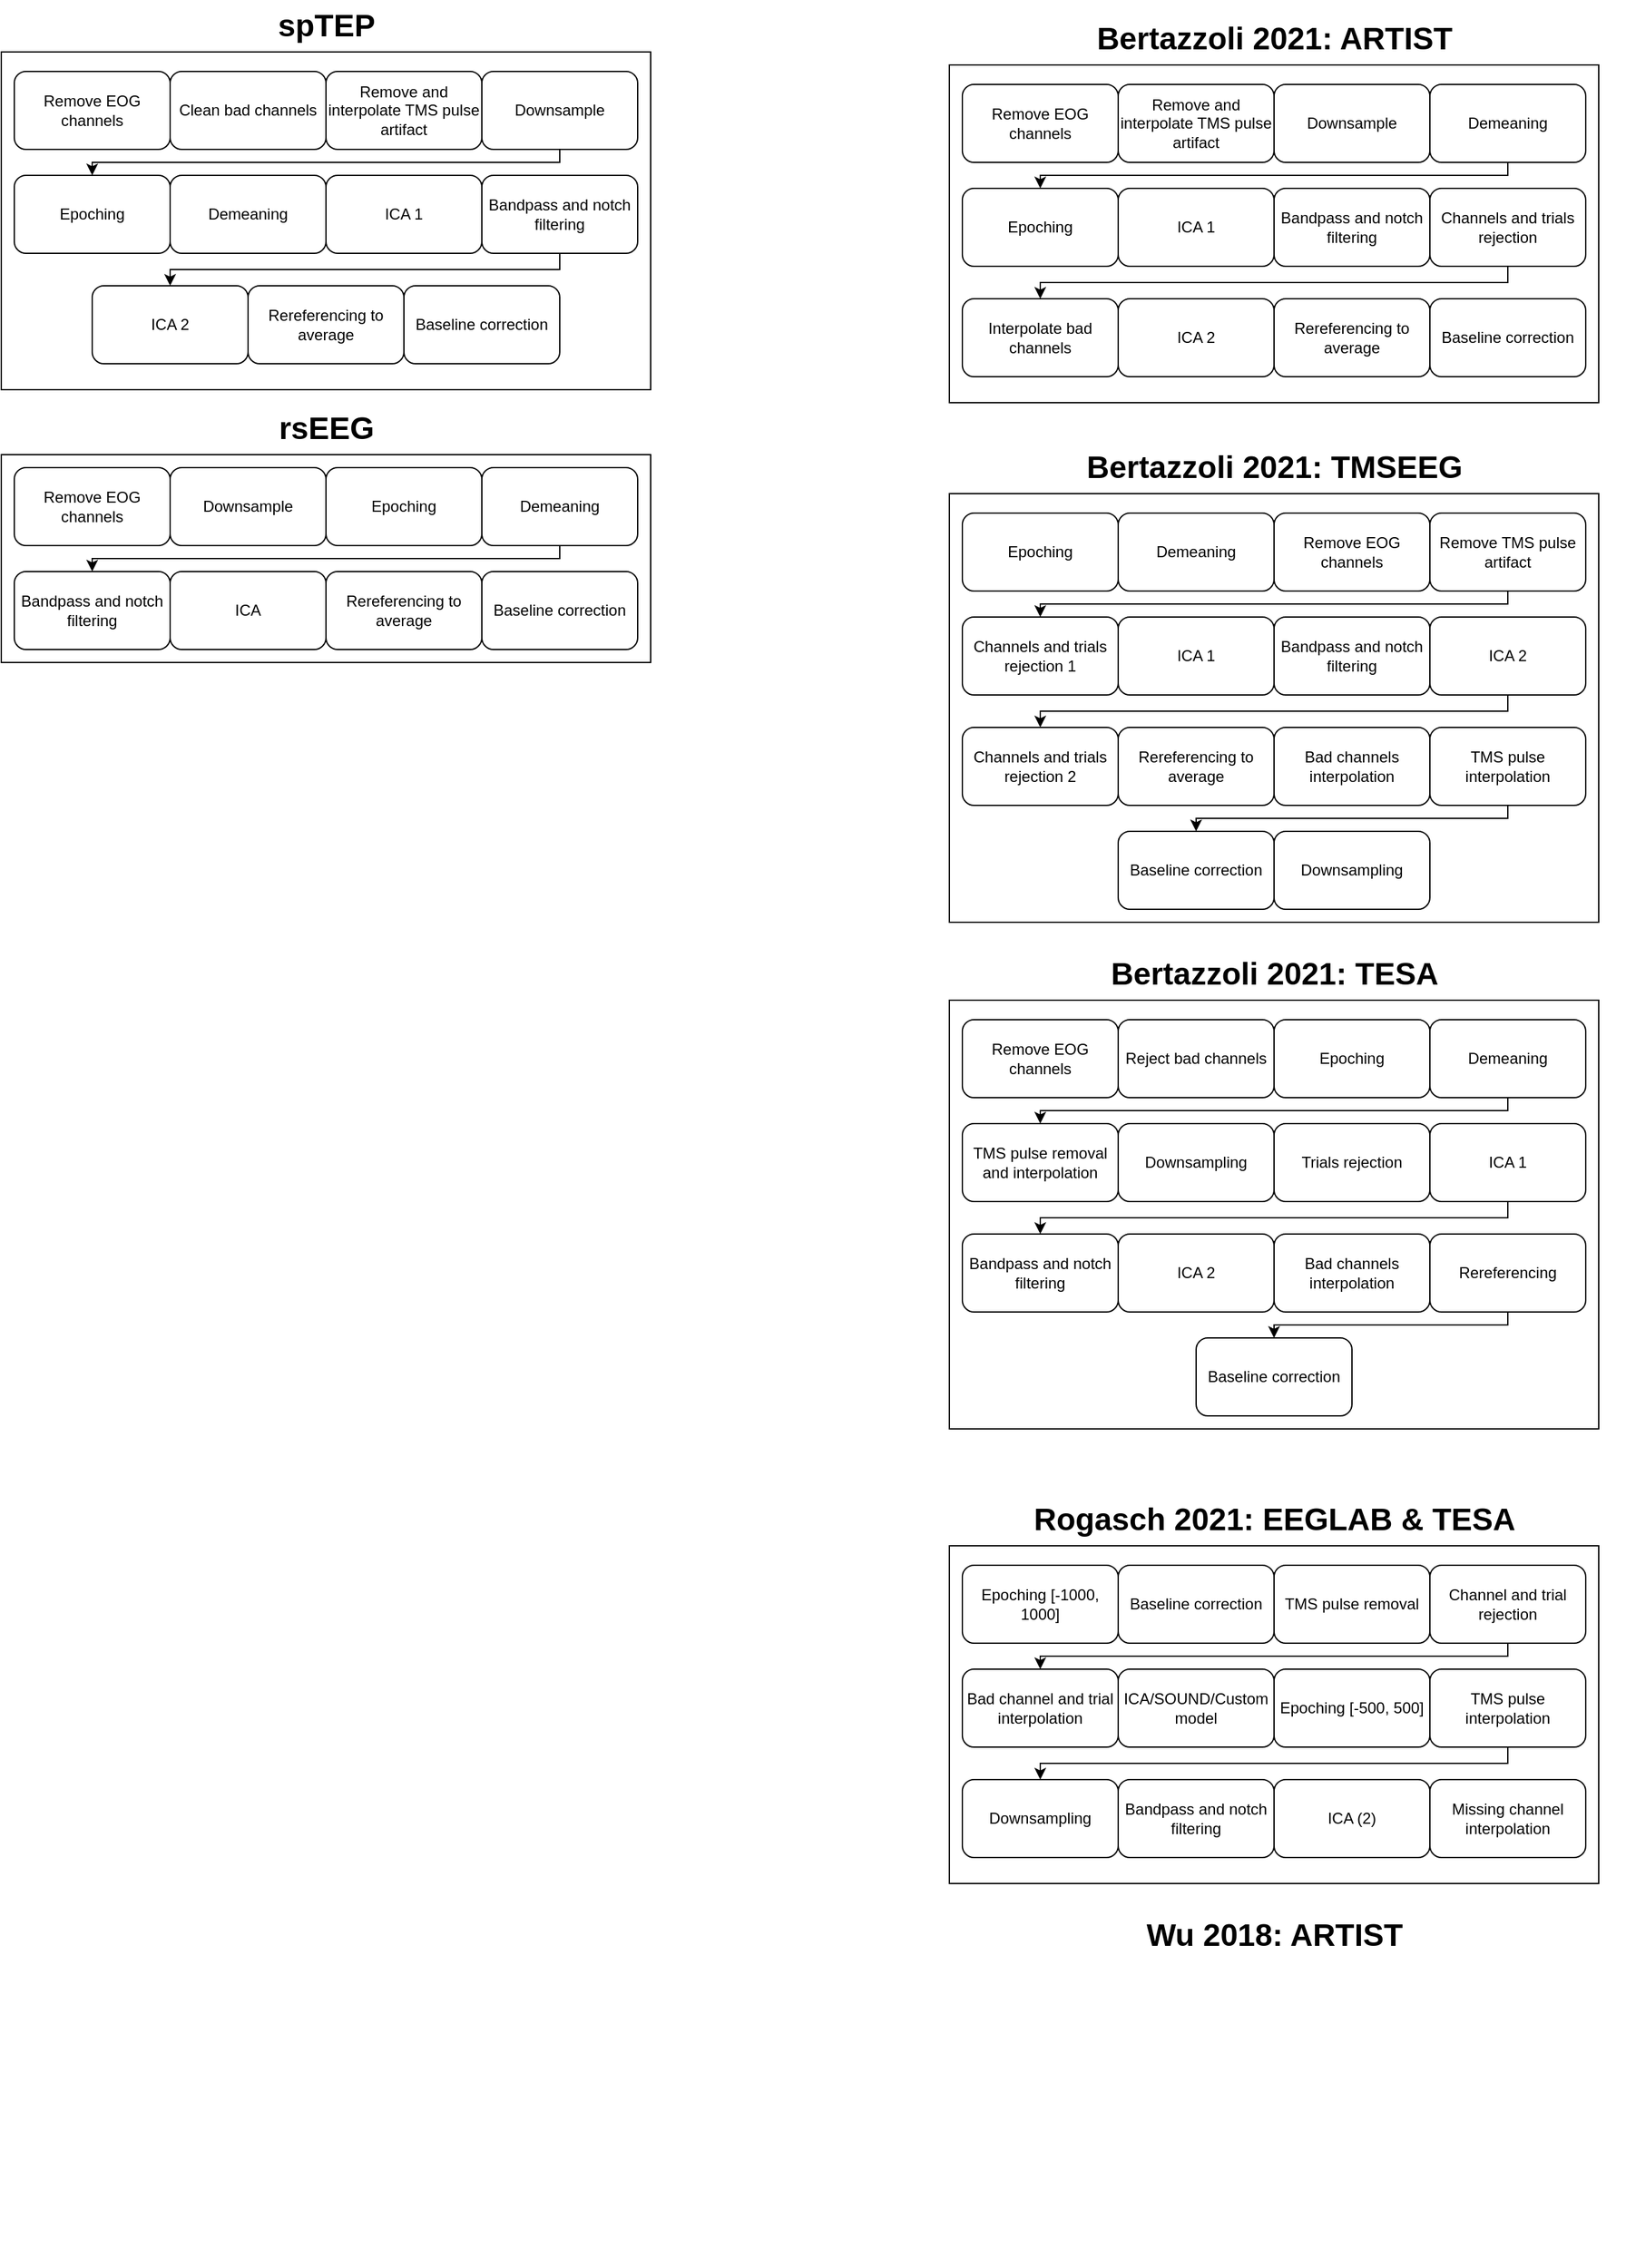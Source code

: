 <mxfile>
    <diagram id="hmq1qn199aB19YA_l78g" name="Page-1">
        <mxGraphModel dx="861" dy="873" grid="1" gridSize="10" guides="1" tooltips="1" connect="1" arrows="1" fold="1" page="1" pageScale="1" pageWidth="850" pageHeight="1100" math="0" shadow="0">
            <root>
                <mxCell id="0"/>
                <mxCell id="1" parent="0"/>
                <mxCell id="2" value="" style="rounded=0;whiteSpace=wrap;html=1;" parent="1" vertex="1">
                    <mxGeometry x="240" y="80" width="500" height="260" as="geometry"/>
                </mxCell>
                <mxCell id="3" value="Remove EOG channels" style="rounded=1;whiteSpace=wrap;html=1;" parent="1" vertex="1">
                    <mxGeometry x="250" y="95" width="120" height="60" as="geometry"/>
                </mxCell>
                <mxCell id="4" value="Clean bad channels" style="rounded=1;whiteSpace=wrap;html=1;" parent="1" vertex="1">
                    <mxGeometry x="370" y="95" width="120" height="60" as="geometry"/>
                </mxCell>
                <mxCell id="5" value="Remove and interpolate TMS pulse artifact" style="rounded=1;whiteSpace=wrap;html=1;" parent="1" vertex="1">
                    <mxGeometry x="490" y="95" width="120" height="60" as="geometry"/>
                </mxCell>
                <mxCell id="15" style="edgeStyle=orthogonalEdgeStyle;html=1;exitX=0.5;exitY=1;exitDx=0;exitDy=0;entryX=0.5;entryY=0;entryDx=0;entryDy=0;rounded=0;" parent="1" source="6" target="7" edge="1">
                    <mxGeometry relative="1" as="geometry"/>
                </mxCell>
                <mxCell id="6" value="Downsample" style="rounded=1;whiteSpace=wrap;html=1;" parent="1" vertex="1">
                    <mxGeometry x="610" y="95" width="120" height="60" as="geometry"/>
                </mxCell>
                <mxCell id="7" value="Epoching" style="rounded=1;whiteSpace=wrap;html=1;" parent="1" vertex="1">
                    <mxGeometry x="250" y="175" width="120" height="60" as="geometry"/>
                </mxCell>
                <mxCell id="8" value="Demeaning" style="rounded=1;whiteSpace=wrap;html=1;" parent="1" vertex="1">
                    <mxGeometry x="370" y="175" width="120" height="60" as="geometry"/>
                </mxCell>
                <mxCell id="9" value="ICA 1" style="rounded=1;whiteSpace=wrap;html=1;" parent="1" vertex="1">
                    <mxGeometry x="490" y="175" width="120" height="60" as="geometry"/>
                </mxCell>
                <mxCell id="16" style="edgeStyle=orthogonalEdgeStyle;rounded=0;html=1;exitX=0.5;exitY=1;exitDx=0;exitDy=0;entryX=0.5;entryY=0;entryDx=0;entryDy=0;" parent="1" source="10" target="11" edge="1">
                    <mxGeometry relative="1" as="geometry"/>
                </mxCell>
                <mxCell id="10" value="Bandpass and notch filtering" style="rounded=1;whiteSpace=wrap;html=1;" parent="1" vertex="1">
                    <mxGeometry x="610" y="175" width="120" height="60" as="geometry"/>
                </mxCell>
                <mxCell id="11" value="ICA 2" style="rounded=1;whiteSpace=wrap;html=1;" parent="1" vertex="1">
                    <mxGeometry x="310" y="260" width="120" height="60" as="geometry"/>
                </mxCell>
                <mxCell id="12" value="Rereferencing to average" style="rounded=1;whiteSpace=wrap;html=1;" parent="1" vertex="1">
                    <mxGeometry x="430" y="260" width="120" height="60" as="geometry"/>
                </mxCell>
                <mxCell id="13" value="Baseline correction" style="rounded=1;whiteSpace=wrap;html=1;" parent="1" vertex="1">
                    <mxGeometry x="550" y="260" width="120" height="60" as="geometry"/>
                </mxCell>
                <mxCell id="14" value="spTEP" style="text;strokeColor=none;fillColor=none;html=1;fontSize=24;fontStyle=1;verticalAlign=middle;align=center;" parent="1" vertex="1">
                    <mxGeometry x="440" y="40" width="100" height="40" as="geometry"/>
                </mxCell>
                <mxCell id="17" value="" style="rounded=0;whiteSpace=wrap;html=1;" parent="1" vertex="1">
                    <mxGeometry x="240" y="390" width="500" height="160" as="geometry"/>
                </mxCell>
                <mxCell id="18" value="Remove EOG channels" style="rounded=1;whiteSpace=wrap;html=1;" parent="1" vertex="1">
                    <mxGeometry x="250" y="400" width="120" height="60" as="geometry"/>
                </mxCell>
                <mxCell id="19" value="Downsample" style="rounded=1;whiteSpace=wrap;html=1;" parent="1" vertex="1">
                    <mxGeometry x="370" y="400" width="120" height="60" as="geometry"/>
                </mxCell>
                <mxCell id="20" value="Epoching" style="rounded=1;whiteSpace=wrap;html=1;" parent="1" vertex="1">
                    <mxGeometry x="490" y="400" width="120" height="60" as="geometry"/>
                </mxCell>
                <mxCell id="27" style="edgeStyle=orthogonalEdgeStyle;rounded=0;html=1;exitX=0.5;exitY=1;exitDx=0;exitDy=0;entryX=0.5;entryY=0;entryDx=0;entryDy=0;" parent="1" source="21" target="23" edge="1">
                    <mxGeometry relative="1" as="geometry"/>
                </mxCell>
                <mxCell id="21" value="Demeaning" style="rounded=1;whiteSpace=wrap;html=1;" parent="1" vertex="1">
                    <mxGeometry x="610" y="400" width="120" height="60" as="geometry"/>
                </mxCell>
                <mxCell id="22" value="ICA" style="rounded=1;whiteSpace=wrap;html=1;" parent="1" vertex="1">
                    <mxGeometry x="370" y="480" width="120" height="60" as="geometry"/>
                </mxCell>
                <mxCell id="23" value="Bandpass and notch filtering" style="rounded=1;whiteSpace=wrap;html=1;" parent="1" vertex="1">
                    <mxGeometry x="250" y="480" width="120" height="60" as="geometry"/>
                </mxCell>
                <mxCell id="24" value="Rereferencing to average" style="rounded=1;whiteSpace=wrap;html=1;" parent="1" vertex="1">
                    <mxGeometry x="490" y="480" width="120" height="60" as="geometry"/>
                </mxCell>
                <mxCell id="25" value="Baseline correction" style="rounded=1;whiteSpace=wrap;html=1;" parent="1" vertex="1">
                    <mxGeometry x="610" y="480" width="120" height="60" as="geometry"/>
                </mxCell>
                <mxCell id="30" value="rsEEG" style="text;strokeColor=none;fillColor=none;html=1;fontSize=24;fontStyle=1;verticalAlign=middle;align=center;" parent="1" vertex="1">
                    <mxGeometry x="440" y="350" width="100" height="40" as="geometry"/>
                </mxCell>
                <mxCell id="31" value="" style="rounded=0;whiteSpace=wrap;html=1;" vertex="1" parent="1">
                    <mxGeometry x="970" y="90" width="500" height="260" as="geometry"/>
                </mxCell>
                <mxCell id="32" value="Remove EOG channels" style="rounded=1;whiteSpace=wrap;html=1;" vertex="1" parent="1">
                    <mxGeometry x="980" y="105" width="120" height="60" as="geometry"/>
                </mxCell>
                <mxCell id="33" value="Interpolate bad channels" style="rounded=1;whiteSpace=wrap;html=1;" vertex="1" parent="1">
                    <mxGeometry x="980" y="270" width="120" height="60" as="geometry"/>
                </mxCell>
                <mxCell id="34" value="Remove and interpolate TMS pulse artifact" style="rounded=1;whiteSpace=wrap;html=1;" vertex="1" parent="1">
                    <mxGeometry x="1100" y="105" width="120" height="60" as="geometry"/>
                </mxCell>
                <mxCell id="36" value="Downsample" style="rounded=1;whiteSpace=wrap;html=1;" vertex="1" parent="1">
                    <mxGeometry x="1220" y="105" width="120" height="60" as="geometry"/>
                </mxCell>
                <mxCell id="37" value="Epoching" style="rounded=1;whiteSpace=wrap;html=1;" vertex="1" parent="1">
                    <mxGeometry x="980" y="185" width="120" height="60" as="geometry"/>
                </mxCell>
                <mxCell id="76" style="edgeStyle=orthogonalEdgeStyle;html=1;exitX=0.5;exitY=1;exitDx=0;exitDy=0;entryX=0.5;entryY=0;entryDx=0;entryDy=0;rounded=0;" edge="1" parent="1" source="38" target="37">
                    <mxGeometry relative="1" as="geometry"/>
                </mxCell>
                <mxCell id="38" value="Demeaning" style="rounded=1;whiteSpace=wrap;html=1;" vertex="1" parent="1">
                    <mxGeometry x="1340" y="105" width="120" height="60" as="geometry"/>
                </mxCell>
                <mxCell id="39" value="ICA 1" style="rounded=1;whiteSpace=wrap;html=1;" vertex="1" parent="1">
                    <mxGeometry x="1100" y="185" width="120" height="60" as="geometry"/>
                </mxCell>
                <mxCell id="41" value="Bandpass and notch filtering" style="rounded=1;whiteSpace=wrap;html=1;" vertex="1" parent="1">
                    <mxGeometry x="1220" y="185" width="120" height="60" as="geometry"/>
                </mxCell>
                <mxCell id="42" value="ICA 2" style="rounded=1;whiteSpace=wrap;html=1;" vertex="1" parent="1">
                    <mxGeometry x="1100" y="270" width="120" height="60" as="geometry"/>
                </mxCell>
                <mxCell id="43" value="Rereferencing to average" style="rounded=1;whiteSpace=wrap;html=1;" vertex="1" parent="1">
                    <mxGeometry x="1220" y="270" width="120" height="60" as="geometry"/>
                </mxCell>
                <mxCell id="44" value="Baseline correction" style="rounded=1;whiteSpace=wrap;html=1;" vertex="1" parent="1">
                    <mxGeometry x="1340" y="270" width="120" height="60" as="geometry"/>
                </mxCell>
                <mxCell id="45" value="Bertazzoli 2021: ARTIST" style="text;strokeColor=none;fillColor=none;html=1;fontSize=24;fontStyle=1;verticalAlign=middle;align=center;" vertex="1" parent="1">
                    <mxGeometry x="1170" y="50" width="100" height="40" as="geometry"/>
                </mxCell>
                <mxCell id="46" value="" style="rounded=0;whiteSpace=wrap;html=1;" vertex="1" parent="1">
                    <mxGeometry x="970" y="420" width="500" height="330" as="geometry"/>
                </mxCell>
                <mxCell id="47" value="Epoching" style="rounded=1;whiteSpace=wrap;html=1;" vertex="1" parent="1">
                    <mxGeometry x="980" y="435" width="120" height="60" as="geometry"/>
                </mxCell>
                <mxCell id="48" value="Demeaning" style="rounded=1;whiteSpace=wrap;html=1;" vertex="1" parent="1">
                    <mxGeometry x="1100" y="435" width="120" height="60" as="geometry"/>
                </mxCell>
                <mxCell id="49" value="Remove EOG channels" style="rounded=1;whiteSpace=wrap;html=1;" vertex="1" parent="1">
                    <mxGeometry x="1220" y="435" width="120" height="60" as="geometry"/>
                </mxCell>
                <mxCell id="50" style="edgeStyle=orthogonalEdgeStyle;html=1;exitX=0.5;exitY=1;exitDx=0;exitDy=0;entryX=0.5;entryY=0;entryDx=0;entryDy=0;rounded=0;" edge="1" parent="1" source="51" target="52">
                    <mxGeometry relative="1" as="geometry"/>
                </mxCell>
                <mxCell id="51" value="Remove TMS pulse artifact" style="rounded=1;whiteSpace=wrap;html=1;" vertex="1" parent="1">
                    <mxGeometry x="1340" y="435" width="120" height="60" as="geometry"/>
                </mxCell>
                <mxCell id="52" value="Channels and trials rejection 1" style="rounded=1;whiteSpace=wrap;html=1;" vertex="1" parent="1">
                    <mxGeometry x="980" y="515" width="120" height="60" as="geometry"/>
                </mxCell>
                <mxCell id="53" value="ICA 1" style="rounded=1;whiteSpace=wrap;html=1;" vertex="1" parent="1">
                    <mxGeometry x="1100" y="515" width="120" height="60" as="geometry"/>
                </mxCell>
                <mxCell id="54" value="Bandpass and notch filtering" style="rounded=1;whiteSpace=wrap;html=1;" vertex="1" parent="1">
                    <mxGeometry x="1220" y="515" width="120" height="60" as="geometry"/>
                </mxCell>
                <mxCell id="55" style="edgeStyle=orthogonalEdgeStyle;rounded=0;html=1;exitX=0.5;exitY=1;exitDx=0;exitDy=0;entryX=0.5;entryY=0;entryDx=0;entryDy=0;" edge="1" parent="1" source="56" target="58">
                    <mxGeometry relative="1" as="geometry">
                        <mxPoint x="1040" y="600" as="targetPoint"/>
                    </mxGeometry>
                </mxCell>
                <mxCell id="56" value="ICA 2" style="rounded=1;whiteSpace=wrap;html=1;" vertex="1" parent="1">
                    <mxGeometry x="1340" y="515" width="120" height="60" as="geometry"/>
                </mxCell>
                <mxCell id="58" value="Channels and trials rejection 2" style="rounded=1;whiteSpace=wrap;html=1;" vertex="1" parent="1">
                    <mxGeometry x="980" y="600" width="120" height="60" as="geometry"/>
                </mxCell>
                <mxCell id="59" value="Rereferencing to average" style="rounded=1;whiteSpace=wrap;html=1;" vertex="1" parent="1">
                    <mxGeometry x="1100" y="600" width="120" height="60" as="geometry"/>
                </mxCell>
                <mxCell id="60" value="Bertazzoli 2021: TMSEEG&lt;span style=&quot;color: rgba(0, 0, 0, 0); font-family: monospace; font-size: 0px; font-weight: 400; text-align: start;&quot;&gt;%3CmxGraphModel%3E%3Croot%3E%3CmxCell%20id%3D%220%22%2F%3E%3CmxCell%20id%3D%221%22%20parent%3D%220%22%2F%3E%3CmxCell%20id%3D%222%22%20value%3D%22%22%20style%3D%22rounded%3D0%3BwhiteSpace%3Dwrap%3Bhtml%3D1%3B%22%20vertex%3D%221%22%20parent%3D%221%22%3E%3CmxGeometry%20x%3D%22240%22%20y%3D%22690%22%20width%3D%22500%22%20height%3D%22260%22%20as%3D%22geometry%22%2F%3E%3C%2FmxCell%3E%3CmxCell%20id%3D%223%22%20value%3D%22Remove%20EOG%20channels%22%20style%3D%22rounded%3D1%3BwhiteSpace%3Dwrap%3Bhtml%3D1%3B%22%20vertex%3D%221%22%20parent%3D%221%22%3E%3CmxGeometry%20x%3D%22250%22%20y%3D%22705%22%20width%3D%22120%22%20height%3D%2260%22%20as%3D%22geometry%22%2F%3E%3C%2FmxCell%3E%3CmxCell%20id%3D%224%22%20value%3D%22Clean%20bad%20channels%22%20style%3D%22rounded%3D1%3BwhiteSpace%3Dwrap%3Bhtml%3D1%3B%22%20vertex%3D%221%22%20parent%3D%221%22%3E%3CmxGeometry%20x%3D%22370%22%20y%3D%22705%22%20width%3D%22120%22%20height%3D%2260%22%20as%3D%22geometry%22%2F%3E%3C%2FmxCell%3E%3CmxCell%20id%3D%225%22%20value%3D%22Remove%20and%20interpolate%20TMS%20pulse%20artifact%22%20style%3D%22rounded%3D1%3BwhiteSpace%3Dwrap%3Bhtml%3D1%3B%22%20vertex%3D%221%22%20parent%3D%221%22%3E%3CmxGeometry%20x%3D%22490%22%20y%3D%22705%22%20width%3D%22120%22%20height%3D%2260%22%20as%3D%22geometry%22%2F%3E%3C%2FmxCell%3E%3CmxCell%20id%3D%226%22%20style%3D%22edgeStyle%3DorthogonalEdgeStyle%3Bhtml%3D1%3BexitX%3D0.5%3BexitY%3D1%3BexitDx%3D0%3BexitDy%3D0%3BentryX%3D0.5%3BentryY%3D0%3BentryDx%3D0%3BentryDy%3D0%3Brounded%3D0%3B%22%20edge%3D%221%22%20source%3D%227%22%20target%3D%228%22%20parent%3D%221%22%3E%3CmxGeometry%20relative%3D%221%22%20as%3D%22geometry%22%2F%3E%3C%2FmxCell%3E%3CmxCell%20id%3D%227%22%20value%3D%22Downsample%22%20style%3D%22rounded%3D1%3BwhiteSpace%3Dwrap%3Bhtml%3D1%3B%22%20vertex%3D%221%22%20parent%3D%221%22%3E%3CmxGeometry%20x%3D%22610%22%20y%3D%22705%22%20width%3D%22120%22%20height%3D%2260%22%20as%3D%22geometry%22%2F%3E%3C%2FmxCell%3E%3CmxCell%20id%3D%228%22%20value%3D%22Epoching%22%20style%3D%22rounded%3D1%3BwhiteSpace%3Dwrap%3Bhtml%3D1%3B%22%20vertex%3D%221%22%20parent%3D%221%22%3E%3CmxGeometry%20x%3D%22250%22%20y%3D%22785%22%20width%3D%22120%22%20height%3D%2260%22%20as%3D%22geometry%22%2F%3E%3C%2FmxCell%3E%3CmxCell%20id%3D%229%22%20value%3D%22Demeaning%22%20style%3D%22rounded%3D1%3BwhiteSpace%3Dwrap%3Bhtml%3D1%3B%22%20vertex%3D%221%22%20parent%3D%221%22%3E%3CmxGeometry%20x%3D%22370%22%20y%3D%22785%22%20width%3D%22120%22%20height%3D%2260%22%20as%3D%22geometry%22%2F%3E%3C%2FmxCell%3E%3CmxCell%20id%3D%2210%22%20value%3D%22ICA%201%22%20style%3D%22rounded%3D1%3BwhiteSpace%3Dwrap%3Bhtml%3D1%3B%22%20vertex%3D%221%22%20parent%3D%221%22%3E%3CmxGeometry%20x%3D%22490%22%20y%3D%22785%22%20width%3D%22120%22%20height%3D%2260%22%20as%3D%22geometry%22%2F%3E%3C%2FmxCell%3E%3CmxCell%20id%3D%2211%22%20style%3D%22edgeStyle%3DorthogonalEdgeStyle%3Brounded%3D0%3Bhtml%3D1%3BexitX%3D0.5%3BexitY%3D1%3BexitDx%3D0%3BexitDy%3D0%3BentryX%3D0.5%3BentryY%3D0%3BentryDx%3D0%3BentryDy%3D0%3B%22%20edge%3D%221%22%20source%3D%2212%22%20target%3D%2213%22%20parent%3D%221%22%3E%3CmxGeometry%20relative%3D%221%22%20as%3D%22geometry%22%2F%3E%3C%2FmxCell%3E%3CmxCell%20id%3D%2212%22%20value%3D%22Bandpass%20and%20notch%20filtering%22%20style%3D%22rounded%3D1%3BwhiteSpace%3Dwrap%3Bhtml%3D1%3B%22%20vertex%3D%221%22%20parent%3D%221%22%3E%3CmxGeometry%20x%3D%22610%22%20y%3D%22785%22%20width%3D%22120%22%20height%3D%2260%22%20as%3D%22geometry%22%2F%3E%3C%2FmxCell%3E%3CmxCell%20id%3D%2213%22%20value%3D%22ICA%202%22%20style%3D%22rounded%3D1%3BwhiteSpace%3Dwrap%3Bhtml%3D1%3B%22%20vertex%3D%221%22%20parent%3D%221%22%3E%3CmxGeometry%20x%3D%22310%22%20y%3D%22870%22%20width%3D%22120%22%20height%3D%2260%22%20as%3D%22geometry%22%2F%3E%3C%2FmxCell%3E%3CmxCell%20id%3D%2214%22%20value%3D%22Rereferencing%20to%20average%22%20style%3D%22rounded%3D1%3BwhiteSpace%3Dwrap%3Bhtml%3D1%3B%22%20vertex%3D%221%22%20parent%3D%221%22%3E%3CmxGeometry%20x%3D%22430%22%20y%3D%22870%22%20width%3D%22120%22%20height%3D%2260%22%20as%3D%22geometry%22%2F%3E%3C%2FmxCell%3E%3CmxCell%20id%3D%2215%22%20value%3D%22Baseline%20correction%22%20style%3D%22rounded%3D1%3BwhiteSpace%3Dwrap%3Bhtml%3D1%3B%22%20vertex%3D%221%22%20parent%3D%221%22%3E%3CmxGeometry%20x%3D%22550%22%20y%3D%22870%22%20width%3D%22120%22%20height%3D%2260%22%20as%3D%22geometry%22%2F%3E%3C%2FmxCell%3E%3CmxCell%20id%3D%2216%22%20value%3D%22Bertazzoli%202021%3A%20ARTIST%22%20style%3D%22text%3BstrokeColor%3Dnone%3BfillColor%3Dnone%3Bhtml%3D1%3BfontSize%3D24%3BfontStyle%3D1%3BverticalAlign%3Dmiddle%3Balign%3Dcenter%3B%22%20vertex%3D%221%22%20parent%3D%221%22%3E%3CmxGeometry%20x%3D%22440%22%20y%3D%22650%22%20width%3D%22100%22%20height%3D%2240%22%20as%3D%22geometry%22%2F%3E%3C%2FmxCell%3E%3C%2Froot%3E%3C%2FmxGraphModel%3E&lt;/span&gt;&lt;span style=&quot;color: rgba(0, 0, 0, 0); font-family: monospace; font-size: 0px; font-weight: 400; text-align: start;&quot;&gt;%3CmxGraphModel%3E%3Croot%3E%3CmxCell%20id%3D%220%22%2F%3E%3CmxCell%20id%3D%221%22%20parent%3D%220%22%2F%3E%3CmxCell%20id%3D%222%22%20value%3D%22%22%20style%3D%22rounded%3D0%3BwhiteSpace%3Dwrap%3Bhtml%3D1%3B%22%20vertex%3D%221%22%20parent%3D%221%22%3E%3CmxGeometry%20x%3D%22240%22%20y%3D%22690%22%20width%3D%22500%22%20height%3D%22260%22%20as%3D%22geometry%22%2F%3E%3C%2FmxCell%3E%3CmxCell%20id%3D%223%22%20value%3D%22Remove%20EOG%20channels%22%20style%3D%22rounded%3D1%3BwhiteSpace%3Dwrap%3Bhtml%3D1%3B%22%20vertex%3D%221%22%20parent%3D%221%22%3E%3CmxGeometry%20x%3D%22250%22%20y%3D%22705%22%20width%3D%22120%22%20height%3D%2260%22%20as%3D%22geometry%22%2F%3E%3C%2FmxCell%3E%3CmxCell%20id%3D%224%22%20value%3D%22Clean%20bad%20channels%22%20style%3D%22rounded%3D1%3BwhiteSpace%3Dwrap%3Bhtml%3D1%3B%22%20vertex%3D%221%22%20parent%3D%221%22%3E%3CmxGeometry%20x%3D%22370%22%20y%3D%22705%22%20width%3D%22120%22%20height%3D%2260%22%20as%3D%22geometry%22%2F%3E%3C%2FmxCell%3E%3CmxCell%20id%3D%225%22%20value%3D%22Remove%20and%20interpolate%20TMS%20pulse%20artifact%22%20style%3D%22rounded%3D1%3BwhiteSpace%3Dwrap%3Bhtml%3D1%3B%22%20vertex%3D%221%22%20parent%3D%221%22%3E%3CmxGeometry%20x%3D%22490%22%20y%3D%22705%22%20width%3D%22120%22%20height%3D%2260%22%20as%3D%22geometry%22%2F%3E%3C%2FmxCell%3E%3CmxCell%20id%3D%226%22%20style%3D%22edgeStyle%3DorthogonalEdgeStyle%3Bhtml%3D1%3BexitX%3D0.5%3BexitY%3D1%3BexitDx%3D0%3BexitDy%3D0%3BentryX%3D0.5%3BentryY%3D0%3BentryDx%3D0%3BentryDy%3D0%3Brounded%3D0%3B%22%20edge%3D%221%22%20source%3D%227%22%20target%3D%228%22%20parent%3D%221%22%3E%3CmxGeometry%20relative%3D%221%22%20as%3D%22geometry%22%2F%3E%3C%2FmxCell%3E%3CmxCell%20id%3D%227%22%20value%3D%22Downsample%22%20style%3D%22rounded%3D1%3BwhiteSpace%3Dwrap%3Bhtml%3D1%3B%22%20vertex%3D%221%22%20parent%3D%221%22%3E%3CmxGeometry%20x%3D%22610%22%20y%3D%22705%22%20width%3D%22120%22%20height%3D%2260%22%20as%3D%22geometry%22%2F%3E%3C%2FmxCell%3E%3CmxCell%20id%3D%228%22%20value%3D%22Epoching%22%20style%3D%22rounded%3D1%3BwhiteSpace%3Dwrap%3Bhtml%3D1%3B%22%20vertex%3D%221%22%20parent%3D%221%22%3E%3CmxGeometry%20x%3D%22250%22%20y%3D%22785%22%20width%3D%22120%22%20height%3D%2260%22%20as%3D%22geometry%22%2F%3E%3C%2FmxCell%3E%3CmxCell%20id%3D%229%22%20value%3D%22Demeaning%22%20style%3D%22rounded%3D1%3BwhiteSpace%3Dwrap%3Bhtml%3D1%3B%22%20vertex%3D%221%22%20parent%3D%221%22%3E%3CmxGeometry%20x%3D%22370%22%20y%3D%22785%22%20width%3D%22120%22%20height%3D%2260%22%20as%3D%22geometry%22%2F%3E%3C%2FmxCell%3E%3CmxCell%20id%3D%2210%22%20value%3D%22ICA%201%22%20style%3D%22rounded%3D1%3BwhiteSpace%3Dwrap%3Bhtml%3D1%3B%22%20vertex%3D%221%22%20parent%3D%221%22%3E%3CmxGeometry%20x%3D%22490%22%20y%3D%22785%22%20width%3D%22120%22%20height%3D%2260%22%20as%3D%22geometry%22%2F%3E%3C%2FmxCell%3E%3CmxCell%20id%3D%2211%22%20style%3D%22edgeStyle%3DorthogonalEdgeStyle%3Brounded%3D0%3Bhtml%3D1%3BexitX%3D0.5%3BexitY%3D1%3BexitDx%3D0%3BexitDy%3D0%3BentryX%3D0.5%3BentryY%3D0%3BentryDx%3D0%3BentryDy%3D0%3B%22%20edge%3D%221%22%20source%3D%2212%22%20target%3D%2213%22%20parent%3D%221%22%3E%3CmxGeometry%20relative%3D%221%22%20as%3D%22geometry%22%2F%3E%3C%2FmxCell%3E%3CmxCell%20id%3D%2212%22%20value%3D%22Bandpass%20and%20notch%20filtering%22%20style%3D%22rounded%3D1%3BwhiteSpace%3Dwrap%3Bhtml%3D1%3B%22%20vertex%3D%221%22%20parent%3D%221%22%3E%3CmxGeometry%20x%3D%22610%22%20y%3D%22785%22%20width%3D%22120%22%20height%3D%2260%22%20as%3D%22geometry%22%2F%3E%3C%2FmxCell%3E%3CmxCell%20id%3D%2213%22%20value%3D%22ICA%202%22%20style%3D%22rounded%3D1%3BwhiteSpace%3Dwrap%3Bhtml%3D1%3B%22%20vertex%3D%221%22%20parent%3D%221%22%3E%3CmxGeometry%20x%3D%22310%22%20y%3D%22870%22%20width%3D%22120%22%20height%3D%2260%22%20as%3D%22geometry%22%2F%3E%3C%2FmxCell%3E%3CmxCell%20id%3D%2214%22%20value%3D%22Rereferencing%20to%20average%22%20style%3D%22rounded%3D1%3BwhiteSpace%3Dwrap%3Bhtml%3D1%3B%22%20vertex%3D%221%22%20parent%3D%221%22%3E%3CmxGeometry%20x%3D%22430%22%20y%3D%22870%22%20width%3D%22120%22%20height%3D%2260%22%20as%3D%22geometry%22%2F%3E%3C%2FmxCell%3E%3CmxCell%20id%3D%2215%22%20value%3D%22Baseline%20correction%22%20style%3D%22rounded%3D1%3BwhiteSpace%3Dwrap%3Bhtml%3D1%3B%22%20vertex%3D%221%22%20parent%3D%221%22%3E%3CmxGeometry%20x%3D%22550%22%20y%3D%22870%22%20width%3D%22120%22%20height%3D%2260%22%20as%3D%22geometry%22%2F%3E%3C%2FmxCell%3E%3CmxCell%20id%3D%2216%22%20value%3D%22Bertazzoli%202021%3A%20ARTIST%22%20style%3D%22text%3BstrokeColor%3Dnone%3BfillColor%3Dnone%3Bhtml%3D1%3BfontSize%3D24%3BfontStyle%3D1%3BverticalAlign%3Dmiddle%3Balign%3Dcenter%3B%22%20vertex%3D%221%22%20parent%3D%221%22%3E%3CmxGeometry%20x%3D%22440%22%20y%3D%22650%22%20width%3D%22100%22%20height%3D%2240%22%20as%3D%22geometry%22%2F%3E%3C%2FmxCell%3E%3C%2Froot%3E%3C%2FmxGraphModel%3E&lt;/span&gt;" style="text;strokeColor=none;fillColor=none;html=1;fontSize=24;fontStyle=1;verticalAlign=middle;align=center;" vertex="1" parent="1">
                    <mxGeometry x="1170" y="380" width="100" height="40" as="geometry"/>
                </mxCell>
                <mxCell id="61" value="" style="rounded=0;whiteSpace=wrap;html=1;" vertex="1" parent="1">
                    <mxGeometry x="970" y="810" width="500" height="330" as="geometry"/>
                </mxCell>
                <mxCell id="62" value="Remove EOG channels" style="rounded=1;whiteSpace=wrap;html=1;" vertex="1" parent="1">
                    <mxGeometry x="980" y="825" width="120" height="60" as="geometry"/>
                </mxCell>
                <mxCell id="63" value="Reject bad channels" style="rounded=1;whiteSpace=wrap;html=1;" vertex="1" parent="1">
                    <mxGeometry x="1100" y="825" width="120" height="60" as="geometry"/>
                </mxCell>
                <mxCell id="64" value="Epoching" style="rounded=1;whiteSpace=wrap;html=1;" vertex="1" parent="1">
                    <mxGeometry x="1220" y="825" width="120" height="60" as="geometry"/>
                </mxCell>
                <mxCell id="65" style="edgeStyle=orthogonalEdgeStyle;html=1;exitX=0.5;exitY=1;exitDx=0;exitDy=0;entryX=0.5;entryY=0;entryDx=0;entryDy=0;rounded=0;" edge="1" parent="1" source="66" target="67">
                    <mxGeometry relative="1" as="geometry"/>
                </mxCell>
                <mxCell id="66" value="Demeaning" style="rounded=1;whiteSpace=wrap;html=1;" vertex="1" parent="1">
                    <mxGeometry x="1340" y="825" width="120" height="60" as="geometry"/>
                </mxCell>
                <mxCell id="67" value="TMS pulse removal and interpolation" style="rounded=1;whiteSpace=wrap;html=1;" vertex="1" parent="1">
                    <mxGeometry x="980" y="905" width="120" height="60" as="geometry"/>
                </mxCell>
                <mxCell id="68" value="Downsampling" style="rounded=1;whiteSpace=wrap;html=1;" vertex="1" parent="1">
                    <mxGeometry x="1100" y="905" width="120" height="60" as="geometry"/>
                </mxCell>
                <mxCell id="69" value="Trials rejection" style="rounded=1;whiteSpace=wrap;html=1;" vertex="1" parent="1">
                    <mxGeometry x="1220" y="905" width="120" height="60" as="geometry"/>
                </mxCell>
                <mxCell id="70" style="edgeStyle=orthogonalEdgeStyle;rounded=0;html=1;exitX=0.5;exitY=1;exitDx=0;exitDy=0;entryX=0.5;entryY=0;entryDx=0;entryDy=0;" edge="1" parent="1" source="71" target="72">
                    <mxGeometry relative="1" as="geometry"/>
                </mxCell>
                <mxCell id="71" value="ICA 1" style="rounded=1;whiteSpace=wrap;html=1;" vertex="1" parent="1">
                    <mxGeometry x="1340" y="905" width="120" height="60" as="geometry"/>
                </mxCell>
                <mxCell id="72" value="Bandpass and notch filtering" style="rounded=1;whiteSpace=wrap;html=1;" vertex="1" parent="1">
                    <mxGeometry x="980" y="990" width="120" height="60" as="geometry"/>
                </mxCell>
                <mxCell id="73" value="ICA 2" style="rounded=1;whiteSpace=wrap;html=1;" vertex="1" parent="1">
                    <mxGeometry x="1100" y="990" width="120" height="60" as="geometry"/>
                </mxCell>
                <mxCell id="74" value="Bad channels interpolation" style="rounded=1;whiteSpace=wrap;html=1;" vertex="1" parent="1">
                    <mxGeometry x="1220" y="990" width="120" height="60" as="geometry"/>
                </mxCell>
                <mxCell id="75" value="Bertazzoli 2021: TESA" style="text;strokeColor=none;fillColor=none;html=1;fontSize=24;fontStyle=1;verticalAlign=middle;align=center;" vertex="1" parent="1">
                    <mxGeometry x="1170" y="770" width="100" height="40" as="geometry"/>
                </mxCell>
                <mxCell id="79" style="edgeStyle=orthogonalEdgeStyle;html=1;exitX=0.5;exitY=1;exitDx=0;exitDy=0;entryX=0.5;entryY=0;entryDx=0;entryDy=0;rounded=0;" edge="1" parent="1" source="77" target="33">
                    <mxGeometry relative="1" as="geometry"/>
                </mxCell>
                <mxCell id="77" value="Channels and trials rejection" style="rounded=1;whiteSpace=wrap;html=1;" vertex="1" parent="1">
                    <mxGeometry x="1340" y="185" width="120" height="60" as="geometry"/>
                </mxCell>
                <mxCell id="80" value="Bad channels interpolation" style="rounded=1;whiteSpace=wrap;html=1;" vertex="1" parent="1">
                    <mxGeometry x="1220" y="600" width="120" height="60" as="geometry"/>
                </mxCell>
                <mxCell id="87" style="edgeStyle=orthogonalEdgeStyle;rounded=0;html=1;exitX=0.5;exitY=1;exitDx=0;exitDy=0;entryX=0.5;entryY=0;entryDx=0;entryDy=0;" edge="1" parent="1" source="82" target="83">
                    <mxGeometry relative="1" as="geometry"/>
                </mxCell>
                <mxCell id="82" value="TMS pulse interpolation" style="rounded=1;whiteSpace=wrap;html=1;" vertex="1" parent="1">
                    <mxGeometry x="1340" y="600" width="120" height="60" as="geometry"/>
                </mxCell>
                <mxCell id="83" value="Baseline correction" style="rounded=1;whiteSpace=wrap;html=1;" vertex="1" parent="1">
                    <mxGeometry x="1100" y="680" width="120" height="60" as="geometry"/>
                </mxCell>
                <mxCell id="84" value="Downsampling" style="rounded=1;whiteSpace=wrap;html=1;" vertex="1" parent="1">
                    <mxGeometry x="1220" y="680" width="120" height="60" as="geometry"/>
                </mxCell>
                <mxCell id="90" style="edgeStyle=orthogonalEdgeStyle;rounded=0;html=1;exitX=0.5;exitY=1;exitDx=0;exitDy=0;entryX=0.5;entryY=0;entryDx=0;entryDy=0;" edge="1" parent="1" source="88" target="89">
                    <mxGeometry relative="1" as="geometry"/>
                </mxCell>
                <mxCell id="88" value="Rereferencing" style="rounded=1;whiteSpace=wrap;html=1;" vertex="1" parent="1">
                    <mxGeometry x="1340" y="990" width="120" height="60" as="geometry"/>
                </mxCell>
                <mxCell id="89" value="Baseline correction" style="rounded=1;whiteSpace=wrap;html=1;" vertex="1" parent="1">
                    <mxGeometry x="1160" y="1070" width="120" height="60" as="geometry"/>
                </mxCell>
                <mxCell id="93" value="" style="rounded=0;whiteSpace=wrap;html=1;" vertex="1" parent="1">
                    <mxGeometry x="970" y="1230" width="500" height="260" as="geometry"/>
                </mxCell>
                <mxCell id="94" value="Epoching [-1000, 1000]" style="rounded=1;whiteSpace=wrap;html=1;" vertex="1" parent="1">
                    <mxGeometry x="980" y="1245" width="120" height="60" as="geometry"/>
                </mxCell>
                <mxCell id="95" value="Baseline correction" style="rounded=1;whiteSpace=wrap;html=1;" vertex="1" parent="1">
                    <mxGeometry x="1100" y="1245" width="120" height="60" as="geometry"/>
                </mxCell>
                <mxCell id="96" value="TMS pulse removal" style="rounded=1;whiteSpace=wrap;html=1;" vertex="1" parent="1">
                    <mxGeometry x="1220" y="1245" width="120" height="60" as="geometry"/>
                </mxCell>
                <mxCell id="97" style="edgeStyle=orthogonalEdgeStyle;html=1;exitX=0.5;exitY=1;exitDx=0;exitDy=0;entryX=0.5;entryY=0;entryDx=0;entryDy=0;rounded=0;" edge="1" parent="1" source="98" target="99">
                    <mxGeometry relative="1" as="geometry"/>
                </mxCell>
                <mxCell id="98" value="Channel and trial rejection" style="rounded=1;whiteSpace=wrap;html=1;" vertex="1" parent="1">
                    <mxGeometry x="1340" y="1245" width="120" height="60" as="geometry"/>
                </mxCell>
                <mxCell id="99" value="Bad channel and trial interpolation" style="rounded=1;whiteSpace=wrap;html=1;" vertex="1" parent="1">
                    <mxGeometry x="980" y="1325" width="120" height="60" as="geometry"/>
                </mxCell>
                <mxCell id="100" value="ICA/SOUND/Custom model" style="rounded=1;whiteSpace=wrap;html=1;" vertex="1" parent="1">
                    <mxGeometry x="1100" y="1325" width="120" height="60" as="geometry"/>
                </mxCell>
                <mxCell id="101" value="Epoching [-500, 500]" style="rounded=1;whiteSpace=wrap;html=1;" vertex="1" parent="1">
                    <mxGeometry x="1220" y="1325" width="120" height="60" as="geometry"/>
                </mxCell>
                <mxCell id="102" style="edgeStyle=orthogonalEdgeStyle;rounded=0;html=1;exitX=0.5;exitY=1;exitDx=0;exitDy=0;entryX=0.5;entryY=0;entryDx=0;entryDy=0;" edge="1" parent="1" source="103" target="104">
                    <mxGeometry relative="1" as="geometry"/>
                </mxCell>
                <mxCell id="103" value="TMS pulse interpolation" style="rounded=1;whiteSpace=wrap;html=1;" vertex="1" parent="1">
                    <mxGeometry x="1340" y="1325" width="120" height="60" as="geometry"/>
                </mxCell>
                <mxCell id="104" value="Downsampling" style="rounded=1;whiteSpace=wrap;html=1;" vertex="1" parent="1">
                    <mxGeometry x="980" y="1410" width="120" height="60" as="geometry"/>
                </mxCell>
                <mxCell id="105" value="Bandpass and notch filtering" style="rounded=1;whiteSpace=wrap;html=1;" vertex="1" parent="1">
                    <mxGeometry x="1100" y="1410" width="120" height="60" as="geometry"/>
                </mxCell>
                <mxCell id="106" value="ICA (2)" style="rounded=1;whiteSpace=wrap;html=1;" vertex="1" parent="1">
                    <mxGeometry x="1220" y="1410" width="120" height="60" as="geometry"/>
                </mxCell>
                <mxCell id="107" value="Rogasch 2021: EEGLAB &amp;amp; TESA" style="text;strokeColor=none;fillColor=none;html=1;fontSize=24;fontStyle=1;verticalAlign=middle;align=center;" vertex="1" parent="1">
                    <mxGeometry x="1170" y="1190" width="100" height="40" as="geometry"/>
                </mxCell>
                <mxCell id="109" value="Missing channel interpolation" style="rounded=1;whiteSpace=wrap;html=1;" vertex="1" parent="1">
                    <mxGeometry x="1340" y="1410" width="120" height="60" as="geometry"/>
                </mxCell>
                <mxCell id="112" value="" style="shape=image;verticalLabelPosition=bottom;labelBackgroundColor=default;verticalAlign=top;aspect=fixed;imageAspect=0;image=https://onlinelibrary.wiley.com/cms/asset/79c584e7-cf71-43f7-821e-3eada53d819b/hbm23938-fig-0002-m.jpg;" vertex="1" parent="1">
                    <mxGeometry x="970" y="1550" width="520" height="235" as="geometry"/>
                </mxCell>
                <mxCell id="113" value="Wu 2018: ARTIST" style="text;strokeColor=none;fillColor=none;html=1;fontSize=24;fontStyle=1;verticalAlign=middle;align=center;" vertex="1" parent="1">
                    <mxGeometry x="1170" y="1510" width="100" height="40" as="geometry"/>
                </mxCell>
            </root>
        </mxGraphModel>
    </diagram>
</mxfile>